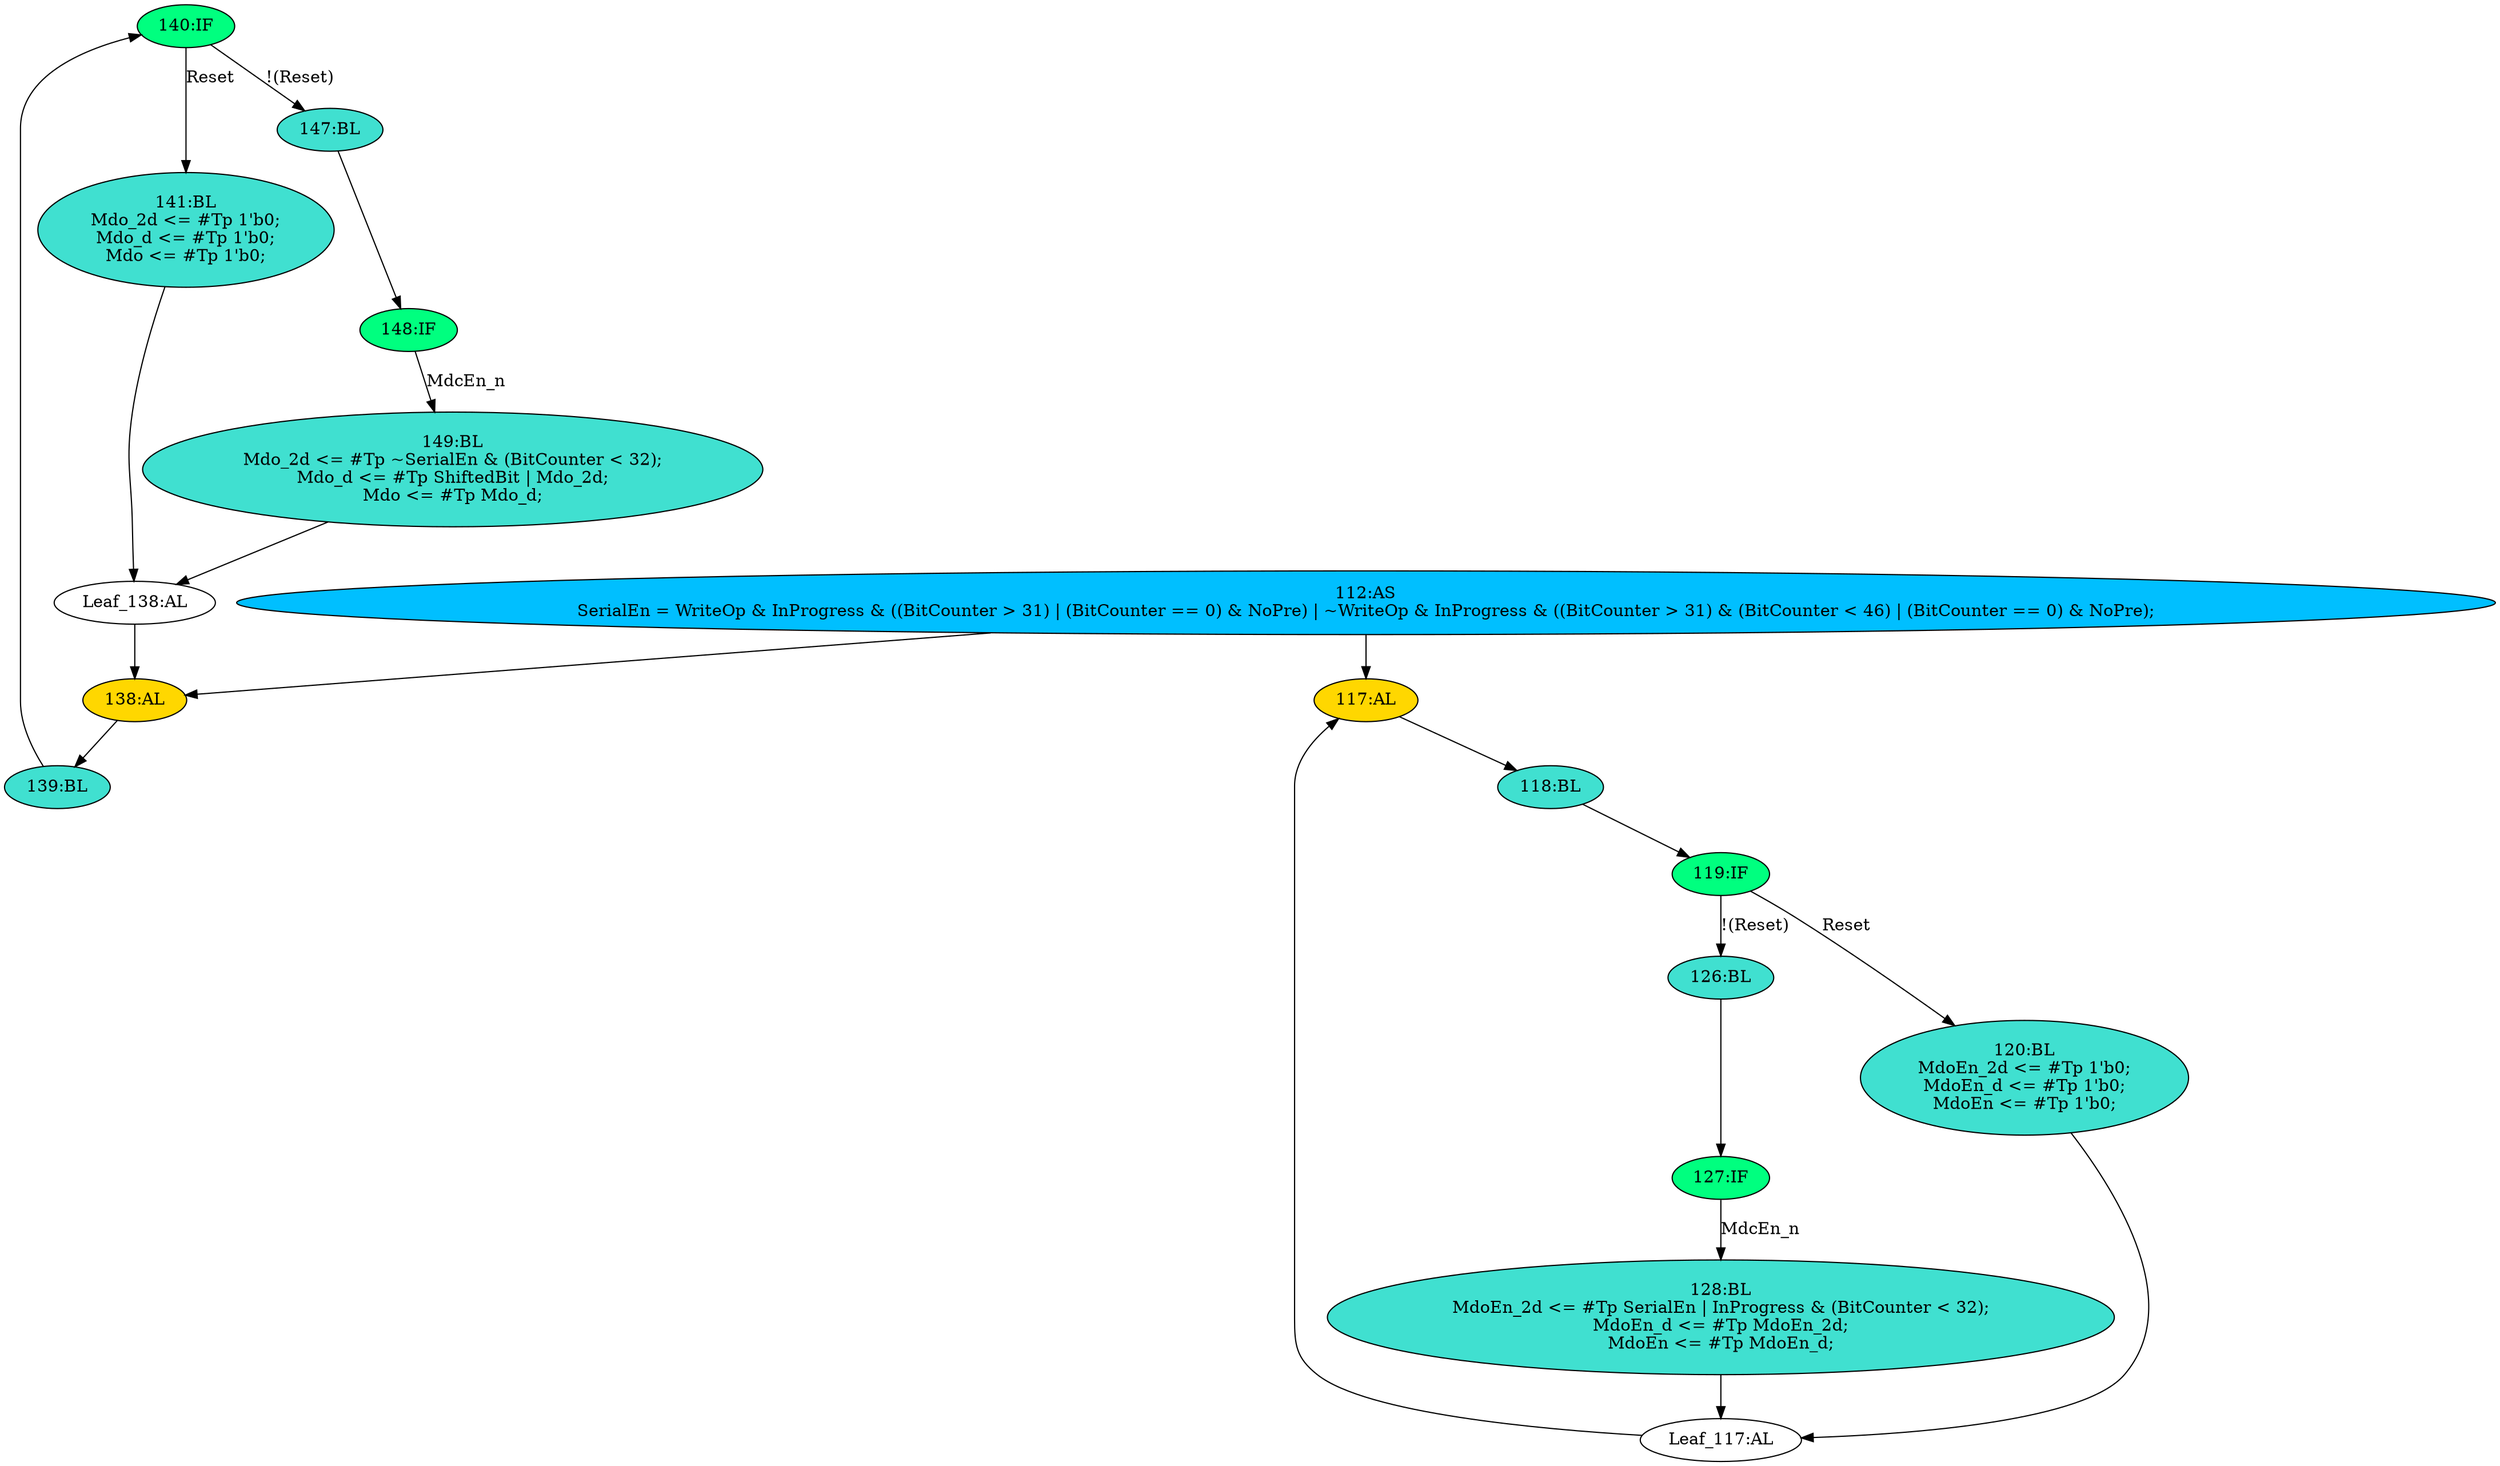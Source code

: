 strict digraph "compose( ,  )" {
	node [label="\N"];
	"140:IF"	 [ast="<pyverilog.vparser.ast.IfStatement object at 0x7fcfb0c26b90>",
		fillcolor=springgreen,
		label="140:IF",
		statements="[]",
		style=filled,
		typ=IfStatement];
	"147:BL"	 [ast="<pyverilog.vparser.ast.Block object at 0x7fcfb0c26c50>",
		fillcolor=turquoise,
		label="147:BL",
		statements="[]",
		style=filled,
		typ=Block];
	"140:IF" -> "147:BL"	 [cond="['Reset']",
		label="!(Reset)",
		lineno=140];
	"141:BL"	 [ast="<pyverilog.vparser.ast.Block object at 0x7fcfb0c269d0>",
		fillcolor=turquoise,
		label="141:BL
Mdo_2d <= #Tp 1'b0;
Mdo_d <= #Tp 1'b0;
Mdo <= #Tp 1'b0;",
		statements="[<pyverilog.vparser.ast.NonblockingSubstitution object at 0x7fcfb0c267d0>, <pyverilog.vparser.ast.NonblockingSubstitution object \
at 0x7fcfb0c26990>, <pyverilog.vparser.ast.NonblockingSubstitution object at 0x7fcfb0c26b50>]",
		style=filled,
		typ=Block];
	"140:IF" -> "141:BL"	 [cond="['Reset']",
		label=Reset,
		lineno=140];
	"128:BL"	 [ast="<pyverilog.vparser.ast.Block object at 0x7fcfb0c26290>",
		fillcolor=turquoise,
		label="128:BL
MdoEn_2d <= #Tp SerialEn | InProgress & (BitCounter < 32);
MdoEn_d <= #Tp MdoEn_2d;
MdoEn <= #Tp MdoEn_d;",
		statements="[<pyverilog.vparser.ast.NonblockingSubstitution object at 0x7fcfb0c260d0>, <pyverilog.vparser.ast.NonblockingSubstitution object \
at 0x7fcfb0c26250>, <pyverilog.vparser.ast.NonblockingSubstitution object at 0x7fcfb0c26410>]",
		style=filled,
		typ=Block];
	"Leaf_117:AL"	 [def_var="['MdoEn_d', 'MdoEn_2d', 'MdoEn']",
		label="Leaf_117:AL"];
	"128:BL" -> "Leaf_117:AL"	 [cond="[]",
		lineno=None];
	"117:AL"	 [ast="<pyverilog.vparser.ast.Always object at 0x7fcfb08525d0>",
		clk_sens=True,
		fillcolor=gold,
		label="117:AL",
		sens="['Clk', 'Reset']",
		statements="[]",
		style=filled,
		typ=Always,
		use_var="['Reset', 'MdcEn_n', 'MdoEn_2d', 'SerialEn', 'MdoEn_d', 'InProgress', 'BitCounter']"];
	"118:BL"	 [ast="<pyverilog.vparser.ast.Block object at 0x7fcfb0852610>",
		fillcolor=turquoise,
		label="118:BL",
		statements="[]",
		style=filled,
		typ=Block];
	"117:AL" -> "118:BL"	 [cond="[]",
		lineno=None];
	"112:AS"	 [ast="<pyverilog.vparser.ast.Assign object at 0x7fcfb0852390>",
		def_var="['SerialEn']",
		fillcolor=deepskyblue,
		label="112:AS
SerialEn = WriteOp & InProgress & ((BitCounter > 31) | (BitCounter == 0) & NoPre) | ~WriteOp & InProgress & ((BitCounter > \
31) & (BitCounter < 46) | (BitCounter == 0) & NoPre);",
		statements="[]",
		style=filled,
		typ=Assign,
		use_var="['WriteOp', 'InProgress', 'BitCounter', 'BitCounter', 'NoPre', 'WriteOp', 'InProgress', 'BitCounter', 'BitCounter', 'BitCounter', '\
NoPre']"];
	"112:AS" -> "117:AL";
	"138:AL"	 [ast="<pyverilog.vparser.ast.Always object at 0x7fcfb0c265d0>",
		clk_sens=True,
		fillcolor=gold,
		label="138:AL",
		sens="['Clk', 'Reset']",
		statements="[]",
		style=filled,
		typ=Always,
		use_var="['Reset', 'Mdo_d', 'MdcEn_n', 'SerialEn', 'ShiftedBit', 'Mdo_2d', 'BitCounter']"];
	"112:AS" -> "138:AL";
	"149:BL"	 [ast="<pyverilog.vparser.ast.Block object at 0x7fcfb0c28290>",
		fillcolor=turquoise,
		label="149:BL
Mdo_2d <= #Tp ~SerialEn & (BitCounter < 32);
Mdo_d <= #Tp ShiftedBit | Mdo_2d;
Mdo <= #Tp Mdo_d;",
		statements="[<pyverilog.vparser.ast.NonblockingSubstitution object at 0x7fcfb0c28090>, <pyverilog.vparser.ast.NonblockingSubstitution object \
at 0x7fcfb0c282d0>, <pyverilog.vparser.ast.NonblockingSubstitution object at 0x7fcfb0c28450>]",
		style=filled,
		typ=Block];
	"Leaf_138:AL"	 [def_var="['Mdo_2d', 'Mdo_d', 'Mdo']",
		label="Leaf_138:AL"];
	"149:BL" -> "Leaf_138:AL"	 [cond="[]",
		lineno=None];
	"139:BL"	 [ast="<pyverilog.vparser.ast.Block object at 0x7fcfb0c26590>",
		fillcolor=turquoise,
		label="139:BL",
		statements="[]",
		style=filled,
		typ=Block];
	"138:AL" -> "139:BL"	 [cond="[]",
		lineno=None];
	"127:IF"	 [ast="<pyverilog.vparser.ast.IfStatement object at 0x7fcfb0852d50>",
		fillcolor=springgreen,
		label="127:IF",
		statements="[]",
		style=filled,
		typ=IfStatement];
	"127:IF" -> "128:BL"	 [cond="['MdcEn_n']",
		label=MdcEn_n,
		lineno=127];
	"Leaf_117:AL" -> "117:AL";
	"Leaf_138:AL" -> "138:AL";
	"148:IF"	 [ast="<pyverilog.vparser.ast.IfStatement object at 0x7fcfb0c26d50>",
		fillcolor=springgreen,
		label="148:IF",
		statements="[]",
		style=filled,
		typ=IfStatement];
	"148:IF" -> "149:BL"	 [cond="['MdcEn_n']",
		label=MdcEn_n,
		lineno=148];
	"147:BL" -> "148:IF"	 [cond="[]",
		lineno=None];
	"141:BL" -> "Leaf_138:AL"	 [cond="[]",
		lineno=None];
	"120:BL"	 [ast="<pyverilog.vparser.ast.Block object at 0x7fcfb08529d0>",
		fillcolor=turquoise,
		label="120:BL
MdoEn_2d <= #Tp 1'b0;
MdoEn_d <= #Tp 1'b0;
MdoEn <= #Tp 1'b0;",
		statements="[<pyverilog.vparser.ast.NonblockingSubstitution object at 0x7fcfb08527d0>, <pyverilog.vparser.ast.NonblockingSubstitution object \
at 0x7fcfb0852990>, <pyverilog.vparser.ast.NonblockingSubstitution object at 0x7fcfb0852b50>]",
		style=filled,
		typ=Block];
	"120:BL" -> "Leaf_117:AL"	 [cond="[]",
		lineno=None];
	"119:IF"	 [ast="<pyverilog.vparser.ast.IfStatement object at 0x7fcfb0852b90>",
		fillcolor=springgreen,
		label="119:IF",
		statements="[]",
		style=filled,
		typ=IfStatement];
	"118:BL" -> "119:IF"	 [cond="[]",
		lineno=None];
	"126:BL"	 [ast="<pyverilog.vparser.ast.Block object at 0x7fcfb0852c50>",
		fillcolor=turquoise,
		label="126:BL",
		statements="[]",
		style=filled,
		typ=Block];
	"126:BL" -> "127:IF"	 [cond="[]",
		lineno=None];
	"119:IF" -> "120:BL"	 [cond="['Reset']",
		label=Reset,
		lineno=119];
	"119:IF" -> "126:BL"	 [cond="['Reset']",
		label="!(Reset)",
		lineno=119];
	"139:BL" -> "140:IF"	 [cond="[]",
		lineno=None];
}
